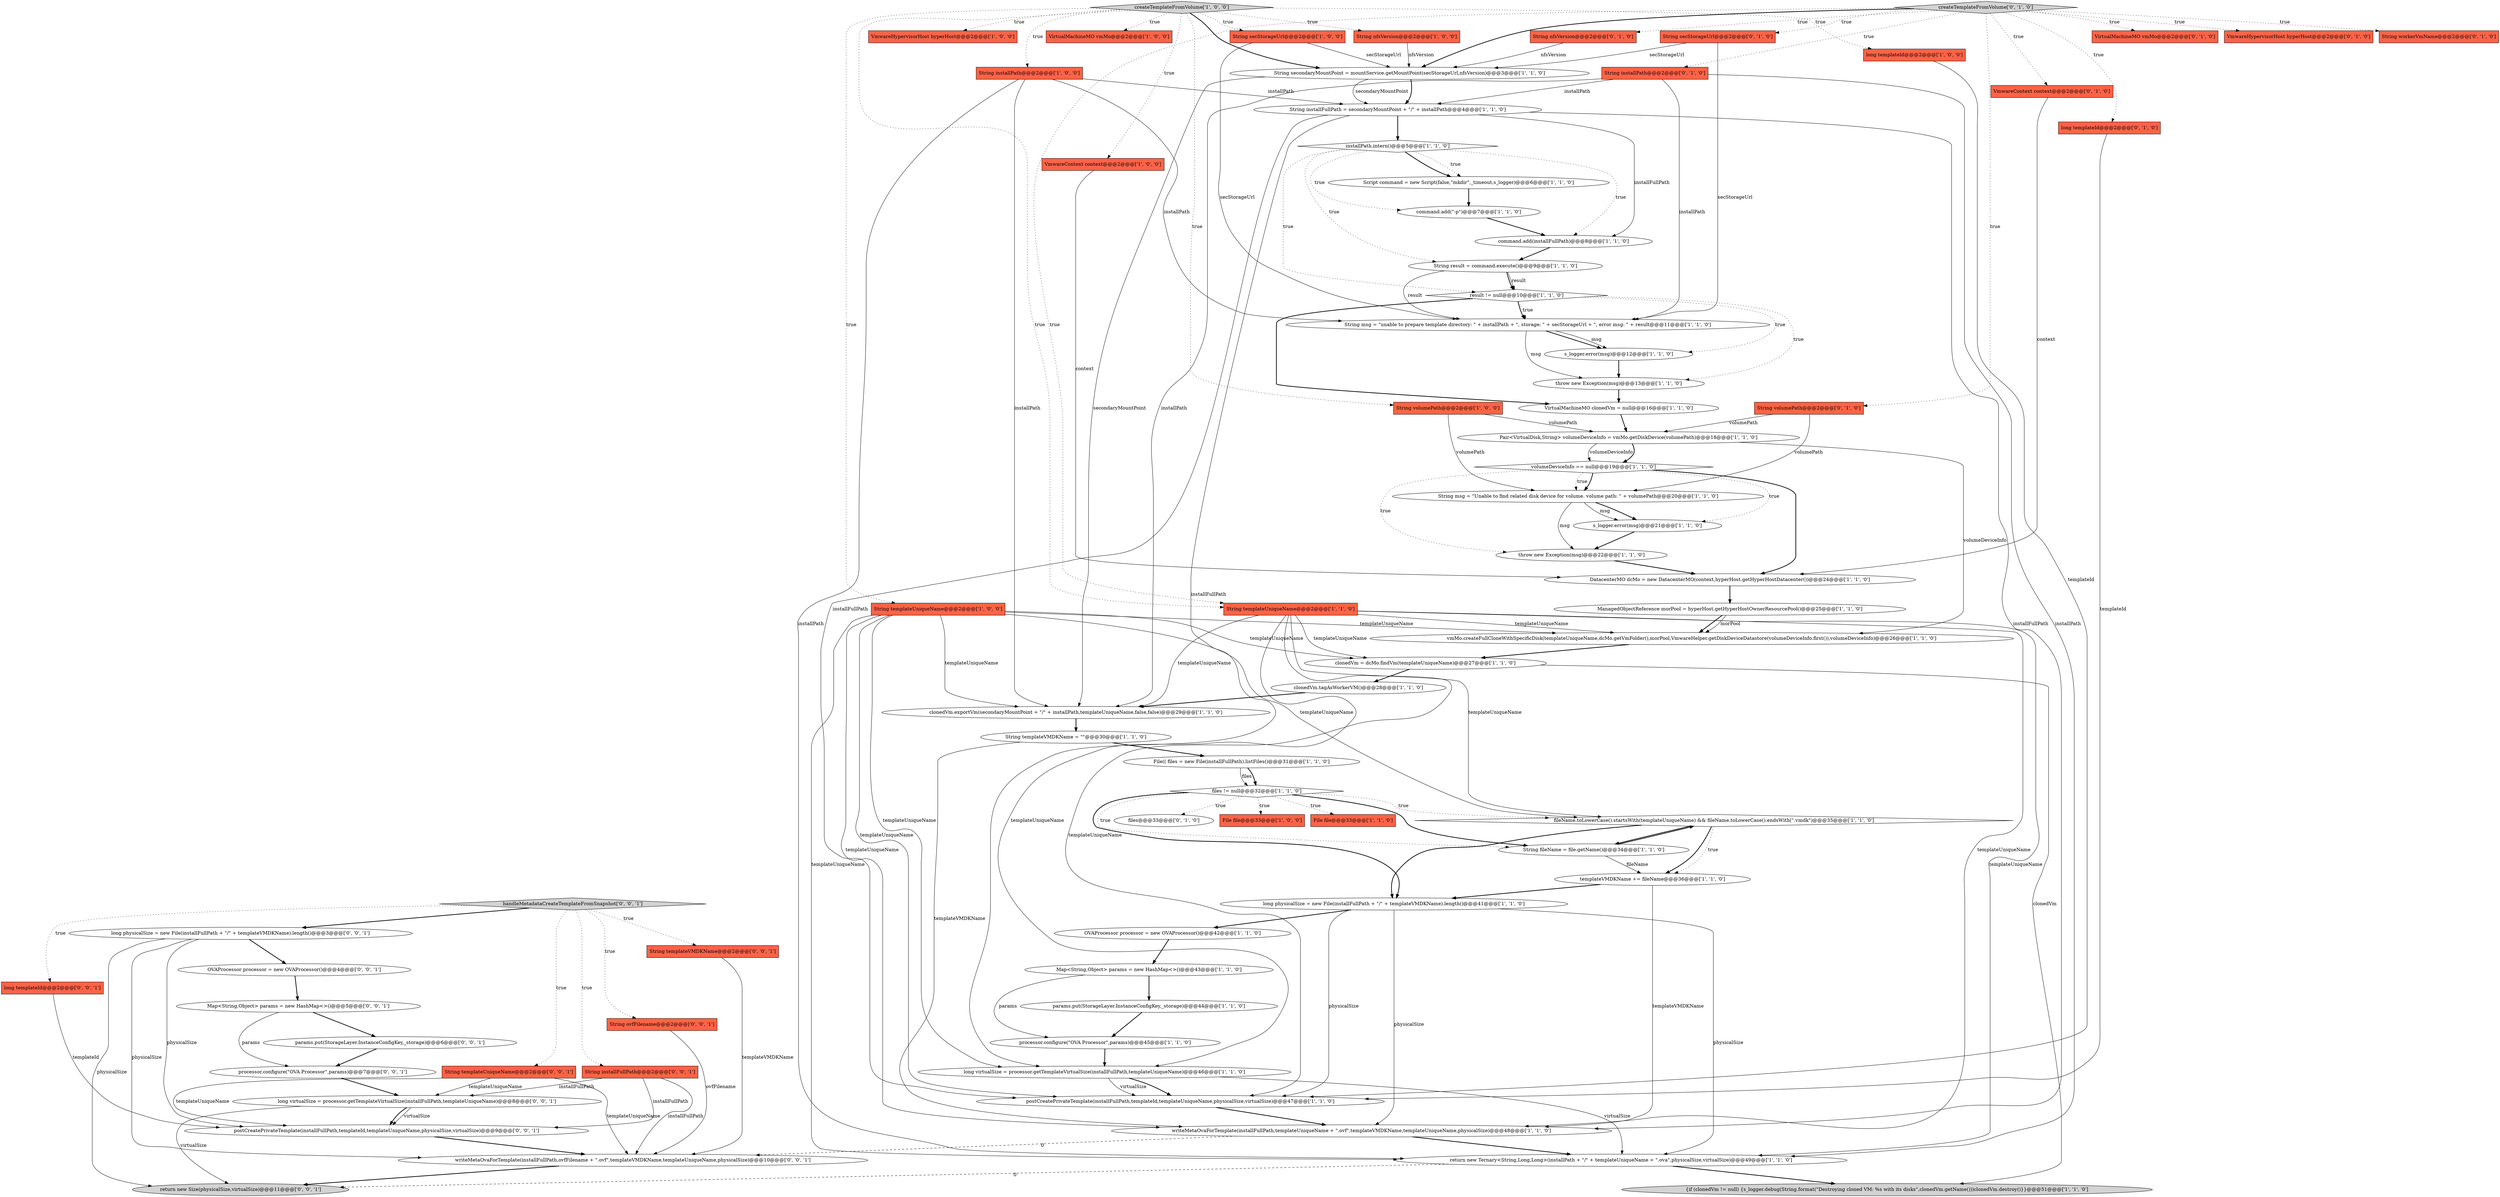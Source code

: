 digraph {
33 [style = filled, label = "{if (clonedVm != null) {s_logger.debug(String.format(\"Destroying cloned VM: %s with its disks\",clonedVm.getName()))clonedVm.destroy()}}@@@51@@@['1', '1', '0']", fillcolor = lightgray, shape = ellipse image = "AAA0AAABBB1BBB"];
25 [style = filled, label = "return new Ternary<String,Long,Long>(installPath + \"/\" + templateUniqueName + \".ova\",physicalSize,virtualSize)@@@49@@@['1', '1', '0']", fillcolor = white, shape = ellipse image = "AAA0AAABBB1BBB"];
53 [style = filled, label = "files@@@33@@@['0', '1', '0']", fillcolor = white, shape = ellipse image = "AAA0AAABBB2BBB"];
55 [style = filled, label = "createTemplateFromVolume['0', '1', '0']", fillcolor = lightgray, shape = diamond image = "AAA0AAABBB2BBB"];
2 [style = filled, label = "DatacenterMO dcMo = new DatacenterMO(context,hyperHost.getHyperHostDatacenter())@@@24@@@['1', '1', '0']", fillcolor = white, shape = ellipse image = "AAA0AAABBB1BBB"];
20 [style = filled, label = "File(( files = new File(installFullPath).listFiles()@@@31@@@['1', '1', '0']", fillcolor = white, shape = ellipse image = "AAA0AAABBB1BBB"];
74 [style = filled, label = "long virtualSize = processor.getTemplateVirtualSize(installFullPath,templateUniqueName)@@@8@@@['0', '0', '1']", fillcolor = white, shape = ellipse image = "AAA0AAABBB3BBB"];
13 [style = filled, label = "OVAProcessor processor = new OVAProcessor()@@@42@@@['1', '1', '0']", fillcolor = white, shape = ellipse image = "AAA0AAABBB1BBB"];
17 [style = filled, label = "String nfsVersion@@@2@@@['1', '0', '0']", fillcolor = tomato, shape = box image = "AAA0AAABBB1BBB"];
27 [style = filled, label = "long templateId@@@2@@@['1', '0', '0']", fillcolor = tomato, shape = box image = "AAA0AAABBB1BBB"];
11 [style = filled, label = "File file@@@33@@@['1', '0', '0']", fillcolor = tomato, shape = box image = "AAA0AAABBB1BBB"];
18 [style = filled, label = "VmwareHypervisorHost hyperHost@@@2@@@['1', '0', '0']", fillcolor = tomato, shape = box image = "AAA0AAABBB1BBB"];
6 [style = filled, label = "clonedVm.exportVm(secondaryMountPoint + \"/\" + installPath,templateUniqueName,false,false)@@@29@@@['1', '1', '0']", fillcolor = white, shape = ellipse image = "AAA0AAABBB1BBB"];
1 [style = filled, label = "throw new Exception(msg)@@@22@@@['1', '1', '0']", fillcolor = white, shape = ellipse image = "AAA0AAABBB1BBB"];
37 [style = filled, label = "Map<String,Object> params = new HashMap<>()@@@43@@@['1', '1', '0']", fillcolor = white, shape = ellipse image = "AAA0AAABBB1BBB"];
70 [style = filled, label = "writeMetaOvaForTemplate(installFullPath,ovfFilename + \".ovf\",templateVMDKName,templateUniqueName,physicalSize)@@@10@@@['0', '0', '1']", fillcolor = white, shape = ellipse image = "AAA0AAABBB3BBB"];
31 [style = filled, label = "String templateUniqueName@@@2@@@['1', '0', '0']", fillcolor = tomato, shape = box image = "AAA0AAABBB1BBB"];
77 [style = filled, label = "String templateVMDKName@@@2@@@['0', '0', '1']", fillcolor = tomato, shape = box image = "AAA0AAABBB3BBB"];
71 [style = filled, label = "processor.configure(\"OVA Processor\",params)@@@7@@@['0', '0', '1']", fillcolor = white, shape = ellipse image = "AAA0AAABBB3BBB"];
45 [style = filled, label = "VirtualMachineMO vmMo@@@2@@@['1', '0', '0']", fillcolor = tomato, shape = box image = "AAA0AAABBB1BBB"];
28 [style = filled, label = "String secondaryMountPoint = mountService.getMountPoint(secStorageUrl,nfsVersion)@@@3@@@['1', '1', '0']", fillcolor = white, shape = ellipse image = "AAA0AAABBB1BBB"];
10 [style = filled, label = "String installPath@@@2@@@['1', '0', '0']", fillcolor = tomato, shape = box image = "AAA0AAABBB1BBB"];
50 [style = filled, label = "String templateUniqueName@@@2@@@['1', '1', '0']", fillcolor = tomato, shape = box image = "AAA0AAABBB1BBB"];
76 [style = filled, label = "return new Size(physicalSize,virtualSize)@@@11@@@['0', '0', '1']", fillcolor = lightgray, shape = ellipse image = "AAA0AAABBB3BBB"];
60 [style = filled, label = "String secStorageUrl@@@2@@@['0', '1', '0']", fillcolor = tomato, shape = box image = "AAA0AAABBB2BBB"];
38 [style = filled, label = "ManagedObjectReference morPool = hyperHost.getHyperHostOwnerResourcePool()@@@25@@@['1', '1', '0']", fillcolor = white, shape = ellipse image = "AAA0AAABBB1BBB"];
29 [style = filled, label = "String installFullPath = secondaryMountPoint + \"/\" + installPath@@@4@@@['1', '1', '0']", fillcolor = white, shape = ellipse image = "AAA0AAABBB1BBB"];
54 [style = filled, label = "String nfsVersion@@@2@@@['0', '1', '0']", fillcolor = tomato, shape = box image = "AAA0AAABBB2BBB"];
14 [style = filled, label = "File file@@@33@@@['1', '1', '0']", fillcolor = tomato, shape = box image = "AAA0AAABBB1BBB"];
75 [style = filled, label = "long templateId@@@2@@@['0', '0', '1']", fillcolor = tomato, shape = box image = "AAA0AAABBB3BBB"];
42 [style = filled, label = "throw new Exception(msg)@@@13@@@['1', '1', '0']", fillcolor = white, shape = ellipse image = "AAA0AAABBB1BBB"];
8 [style = filled, label = "clonedVm = dcMo.findVm(templateUniqueName)@@@27@@@['1', '1', '0']", fillcolor = white, shape = ellipse image = "AAA0AAABBB1BBB"];
16 [style = filled, label = "fileName.toLowerCase().startsWith(templateUniqueName) && fileName.toLowerCase().endsWith(\".vmdk\")@@@35@@@['1', '1', '0']", fillcolor = white, shape = diamond image = "AAA0AAABBB1BBB"];
24 [style = filled, label = "String fileName = file.getName()@@@34@@@['1', '1', '0']", fillcolor = white, shape = ellipse image = "AAA0AAABBB1BBB"];
59 [style = filled, label = "VmwareContext context@@@2@@@['0', '1', '0']", fillcolor = tomato, shape = box image = "AAA0AAABBB2BBB"];
65 [style = filled, label = "handleMetadataCreateTemplateFromSnapshot['0', '0', '1']", fillcolor = lightgray, shape = diamond image = "AAA0AAABBB3BBB"];
9 [style = filled, label = "Script command = new Script(false,\"mkdir\",_timeout,s_logger)@@@6@@@['1', '1', '0']", fillcolor = white, shape = ellipse image = "AAA0AAABBB1BBB"];
56 [style = filled, label = "String installPath@@@2@@@['0', '1', '0']", fillcolor = tomato, shape = box image = "AAA0AAABBB2BBB"];
44 [style = filled, label = "processor.configure(\"OVA Processor\",params)@@@45@@@['1', '1', '0']", fillcolor = white, shape = ellipse image = "AAA0AAABBB1BBB"];
72 [style = filled, label = "postCreatePrivateTemplate(installFullPath,templateId,templateUniqueName,physicalSize,virtualSize)@@@9@@@['0', '0', '1']", fillcolor = white, shape = ellipse image = "AAA0AAABBB3BBB"];
5 [style = filled, label = "writeMetaOvaForTemplate(installFullPath,templateUniqueName + \".ovf\",templateVMDKName,templateUniqueName,physicalSize)@@@48@@@['1', '1', '0']", fillcolor = white, shape = ellipse image = "AAA0AAABBB1BBB"];
21 [style = filled, label = "params.put(StorageLayer.InstanceConfigKey,_storage)@@@44@@@['1', '1', '0']", fillcolor = white, shape = ellipse image = "AAA0AAABBB1BBB"];
23 [style = filled, label = "String result = command.execute()@@@9@@@['1', '1', '0']", fillcolor = white, shape = ellipse image = "AAA0AAABBB1BBB"];
48 [style = filled, label = "volumeDeviceInfo == null@@@19@@@['1', '1', '0']", fillcolor = white, shape = diamond image = "AAA0AAABBB1BBB"];
57 [style = filled, label = "VirtualMachineMO vmMo@@@2@@@['0', '1', '0']", fillcolor = tomato, shape = box image = "AAA0AAABBB2BBB"];
62 [style = filled, label = "VmwareHypervisorHost hyperHost@@@2@@@['0', '1', '0']", fillcolor = tomato, shape = box image = "AAA0AAABBB2BBB"];
63 [style = filled, label = "long physicalSize = new File(installFullPath + \"/\" + templateVMDKName).length()@@@3@@@['0', '0', '1']", fillcolor = white, shape = ellipse image = "AAA0AAABBB3BBB"];
73 [style = filled, label = "String templateUniqueName@@@2@@@['0', '0', '1']", fillcolor = tomato, shape = box image = "AAA0AAABBB3BBB"];
30 [style = filled, label = "createTemplateFromVolume['1', '0', '0']", fillcolor = lightgray, shape = diamond image = "AAA0AAABBB1BBB"];
0 [style = filled, label = "command.add(installFullPath)@@@8@@@['1', '1', '0']", fillcolor = white, shape = ellipse image = "AAA0AAABBB1BBB"];
69 [style = filled, label = "String installFullPath@@@2@@@['0', '0', '1']", fillcolor = tomato, shape = box image = "AAA0AAABBB3BBB"];
7 [style = filled, label = "String volumePath@@@2@@@['1', '0', '0']", fillcolor = tomato, shape = box image = "AAA0AAABBB1BBB"];
46 [style = filled, label = "long physicalSize = new File(installFullPath + \"/\" + templateVMDKName).length()@@@41@@@['1', '1', '0']", fillcolor = white, shape = ellipse image = "AAA0AAABBB1BBB"];
4 [style = filled, label = "templateVMDKName += fileName@@@36@@@['1', '1', '0']", fillcolor = white, shape = ellipse image = "AAA0AAABBB1BBB"];
68 [style = filled, label = "Map<String,Object> params = new HashMap<>()@@@5@@@['0', '0', '1']", fillcolor = white, shape = ellipse image = "AAA0AAABBB3BBB"];
41 [style = filled, label = "files != null@@@32@@@['1', '1', '0']", fillcolor = white, shape = diamond image = "AAA0AAABBB1BBB"];
43 [style = filled, label = "vmMo.createFullCloneWithSpecificDisk(templateUniqueName,dcMo.getVmFolder(),morPool,VmwareHelper.getDiskDeviceDatastore(volumeDeviceInfo.first()),volumeDeviceInfo)@@@26@@@['1', '1', '0']", fillcolor = white, shape = ellipse image = "AAA0AAABBB1BBB"];
64 [style = filled, label = "OVAProcessor processor = new OVAProcessor()@@@4@@@['0', '0', '1']", fillcolor = white, shape = ellipse image = "AAA0AAABBB3BBB"];
22 [style = filled, label = "long virtualSize = processor.getTemplateVirtualSize(installFullPath,templateUniqueName)@@@46@@@['1', '1', '0']", fillcolor = white, shape = ellipse image = "AAA0AAABBB1BBB"];
39 [style = filled, label = "VirtualMachineMO clonedVm = null@@@16@@@['1', '1', '0']", fillcolor = white, shape = ellipse image = "AAA0AAABBB1BBB"];
12 [style = filled, label = "installPath.intern()@@@5@@@['1', '1', '0']", fillcolor = white, shape = diamond image = "AAA0AAABBB1BBB"];
40 [style = filled, label = "Pair<VirtualDisk,String> volumeDeviceInfo = vmMo.getDiskDevice(volumePath)@@@18@@@['1', '1', '0']", fillcolor = white, shape = ellipse image = "AAA0AAABBB1BBB"];
49 [style = filled, label = "clonedVm.tagAsWorkerVM()@@@28@@@['1', '1', '0']", fillcolor = white, shape = ellipse image = "AAA0AAABBB1BBB"];
51 [style = filled, label = "s_logger.error(msg)@@@12@@@['1', '1', '0']", fillcolor = white, shape = ellipse image = "AAA0AAABBB1BBB"];
26 [style = filled, label = "VmwareContext context@@@2@@@['1', '0', '0']", fillcolor = tomato, shape = box image = "AAA0AAABBB1BBB"];
32 [style = filled, label = "String secStorageUrl@@@2@@@['1', '0', '0']", fillcolor = tomato, shape = box image = "AAA0AAABBB1BBB"];
34 [style = filled, label = "String msg = \"Unable to find related disk device for volume. volume path: \" + volumePath@@@20@@@['1', '1', '0']", fillcolor = white, shape = ellipse image = "AAA0AAABBB1BBB"];
36 [style = filled, label = "result != null@@@10@@@['1', '1', '0']", fillcolor = white, shape = diamond image = "AAA0AAABBB1BBB"];
58 [style = filled, label = "String workerVmName@@@2@@@['0', '1', '0']", fillcolor = tomato, shape = box image = "AAA0AAABBB2BBB"];
66 [style = filled, label = "String ovfFilename@@@2@@@['0', '0', '1']", fillcolor = tomato, shape = box image = "AAA0AAABBB3BBB"];
15 [style = filled, label = "s_logger.error(msg)@@@21@@@['1', '1', '0']", fillcolor = white, shape = ellipse image = "AAA0AAABBB1BBB"];
47 [style = filled, label = "String msg = \"unable to prepare template directory: \" + installPath + \", storage: \" + secStorageUrl + \", error msg: \" + result@@@11@@@['1', '1', '0']", fillcolor = white, shape = ellipse image = "AAA0AAABBB1BBB"];
35 [style = filled, label = "postCreatePrivateTemplate(installFullPath,templateId,templateUniqueName,physicalSize,virtualSize)@@@47@@@['1', '1', '0']", fillcolor = white, shape = ellipse image = "AAA0AAABBB1BBB"];
61 [style = filled, label = "long templateId@@@2@@@['0', '1', '0']", fillcolor = tomato, shape = box image = "AAA0AAABBB2BBB"];
52 [style = filled, label = "String volumePath@@@2@@@['0', '1', '0']", fillcolor = tomato, shape = box image = "AAA0AAABBB2BBB"];
19 [style = filled, label = "String templateVMDKName = \"\"@@@30@@@['1', '1', '0']", fillcolor = white, shape = ellipse image = "AAA0AAABBB1BBB"];
3 [style = filled, label = "command.add(\"-p\")@@@7@@@['1', '1', '0']", fillcolor = white, shape = ellipse image = "AAA0AAABBB1BBB"];
67 [style = filled, label = "params.put(StorageLayer.InstanceConfigKey,_storage)@@@6@@@['0', '0', '1']", fillcolor = white, shape = ellipse image = "AAA0AAABBB3BBB"];
32->47 [style = solid, label="secStorageUrl"];
65->66 [style = dotted, label="true"];
41->14 [style = dotted, label="true"];
23->47 [style = solid, label="result"];
15->1 [style = bold, label=""];
70->76 [style = bold, label=""];
48->15 [style = dotted, label="true"];
60->47 [style = solid, label="secStorageUrl"];
63->70 [style = solid, label="physicalSize"];
22->35 [style = bold, label=""];
6->19 [style = bold, label=""];
66->70 [style = solid, label="ovfFilename"];
47->51 [style = bold, label=""];
0->23 [style = bold, label=""];
26->2 [style = solid, label="context"];
55->50 [style = dotted, label="true"];
8->33 [style = solid, label="clonedVm"];
13->37 [style = bold, label=""];
29->22 [style = solid, label="installFullPath"];
47->42 [style = solid, label="msg"];
29->35 [style = solid, label="installFullPath"];
30->31 [style = dotted, label="true"];
36->47 [style = bold, label=""];
36->51 [style = dotted, label="true"];
41->53 [style = dotted, label="true"];
48->34 [style = bold, label=""];
69->74 [style = solid, label="installFullPath"];
29->12 [style = bold, label=""];
31->6 [style = solid, label="templateUniqueName"];
73->74 [style = solid, label="templateUniqueName"];
63->64 [style = bold, label=""];
54->28 [style = solid, label="nfsVersion"];
27->35 [style = solid, label="templateId"];
32->28 [style = solid, label="secStorageUrl"];
63->76 [style = solid, label="physicalSize"];
2->38 [style = bold, label=""];
21->44 [style = bold, label=""];
1->2 [style = bold, label=""];
48->34 [style = dotted, label="true"];
10->47 [style = solid, label="installPath"];
28->29 [style = bold, label=""];
41->46 [style = bold, label=""];
50->22 [style = solid, label="templateUniqueName"];
60->28 [style = solid, label="secStorageUrl"];
75->72 [style = solid, label="templateId"];
34->15 [style = bold, label=""];
34->15 [style = solid, label="msg"];
16->4 [style = bold, label=""];
36->47 [style = dotted, label="true"];
41->24 [style = bold, label=""];
30->10 [style = dotted, label="true"];
30->17 [style = dotted, label="true"];
64->68 [style = bold, label=""];
34->1 [style = solid, label="msg"];
51->42 [style = bold, label=""];
25->33 [style = bold, label=""];
20->41 [style = solid, label="files"];
40->48 [style = solid, label="volumeDeviceInfo"];
73->70 [style = solid, label="templateUniqueName"];
25->76 [style = dashed, label="0"];
38->43 [style = bold, label=""];
30->32 [style = dotted, label="true"];
10->29 [style = solid, label="installPath"];
23->36 [style = solid, label="result"];
12->9 [style = bold, label=""];
55->57 [style = dotted, label="true"];
55->28 [style = bold, label=""];
35->5 [style = bold, label=""];
29->0 [style = solid, label="installFullPath"];
37->21 [style = bold, label=""];
30->18 [style = dotted, label="true"];
55->52 [style = dotted, label="true"];
40->48 [style = bold, label=""];
30->26 [style = dotted, label="true"];
50->16 [style = solid, label="templateUniqueName"];
59->2 [style = solid, label="context"];
30->28 [style = bold, label=""];
65->77 [style = dotted, label="true"];
28->6 [style = solid, label="secondaryMountPoint"];
65->75 [style = dotted, label="true"];
8->49 [style = bold, label=""];
41->24 [style = dotted, label="true"];
38->43 [style = solid, label="morPool"];
37->44 [style = solid, label="params"];
67->71 [style = bold, label=""];
7->40 [style = solid, label="volumePath"];
65->63 [style = bold, label=""];
77->70 [style = solid, label="templateVMDKName"];
36->42 [style = dotted, label="true"];
50->35 [style = solid, label="templateUniqueName"];
50->5 [style = solid, label="templateUniqueName"];
55->60 [style = dotted, label="true"];
50->6 [style = solid, label="templateUniqueName"];
49->6 [style = bold, label=""];
40->43 [style = solid, label="volumeDeviceInfo"];
12->0 [style = dotted, label="true"];
71->74 [style = bold, label=""];
56->29 [style = solid, label="installPath"];
55->54 [style = dotted, label="true"];
16->46 [style = bold, label=""];
68->67 [style = bold, label=""];
31->16 [style = solid, label="templateUniqueName"];
46->5 [style = solid, label="physicalSize"];
22->35 [style = solid, label="virtualSize"];
10->25 [style = solid, label="installPath"];
7->34 [style = solid, label="volumePath"];
12->9 [style = dotted, label="true"];
24->16 [style = bold, label=""];
65->69 [style = dotted, label="true"];
52->40 [style = solid, label="volumePath"];
30->7 [style = dotted, label="true"];
50->25 [style = solid, label="templateUniqueName"];
50->43 [style = solid, label="templateUniqueName"];
4->46 [style = bold, label=""];
63->72 [style = solid, label="physicalSize"];
61->35 [style = solid, label="templateId"];
48->2 [style = bold, label=""];
17->28 [style = solid, label="nfsVersion"];
43->8 [style = bold, label=""];
74->76 [style = solid, label="virtualSize"];
12->36 [style = dotted, label="true"];
73->72 [style = solid, label="templateUniqueName"];
47->51 [style = solid, label="msg"];
5->70 [style = dashed, label="0"];
42->39 [style = bold, label=""];
46->13 [style = bold, label=""];
16->4 [style = dotted, label="true"];
19->5 [style = solid, label="templateVMDKName"];
16->24 [style = bold, label=""];
31->25 [style = solid, label="templateUniqueName"];
52->34 [style = solid, label="volumePath"];
31->5 [style = solid, label="templateUniqueName"];
31->35 [style = solid, label="templateUniqueName"];
28->29 [style = solid, label="secondaryMountPoint"];
48->1 [style = dotted, label="true"];
12->23 [style = dotted, label="true"];
55->56 [style = dotted, label="true"];
74->72 [style = solid, label="virtualSize"];
30->27 [style = dotted, label="true"];
19->20 [style = bold, label=""];
55->62 [style = dotted, label="true"];
31->43 [style = solid, label="templateUniqueName"];
29->5 [style = solid, label="installFullPath"];
9->3 [style = bold, label=""];
56->47 [style = solid, label="installPath"];
31->22 [style = solid, label="templateUniqueName"];
41->11 [style = dotted, label="true"];
65->73 [style = dotted, label="true"];
10->6 [style = solid, label="installPath"];
24->4 [style = solid, label="fileName"];
22->25 [style = solid, label="virtualSize"];
31->8 [style = solid, label="templateUniqueName"];
56->6 [style = solid, label="installPath"];
55->58 [style = dotted, label="true"];
55->59 [style = dotted, label="true"];
55->61 [style = dotted, label="true"];
46->35 [style = solid, label="physicalSize"];
56->25 [style = solid, label="installPath"];
69->72 [style = solid, label="installFullPath"];
68->71 [style = solid, label="params"];
5->25 [style = bold, label=""];
3->0 [style = bold, label=""];
23->36 [style = bold, label=""];
72->70 [style = bold, label=""];
4->5 [style = solid, label="templateVMDKName"];
30->45 [style = dotted, label="true"];
39->40 [style = bold, label=""];
74->72 [style = bold, label=""];
46->25 [style = solid, label="physicalSize"];
41->16 [style = dotted, label="true"];
36->39 [style = bold, label=""];
44->22 [style = bold, label=""];
30->50 [style = dotted, label="true"];
12->3 [style = dotted, label="true"];
69->70 [style = solid, label="installFullPath"];
50->8 [style = solid, label="templateUniqueName"];
20->41 [style = bold, label=""];
}
